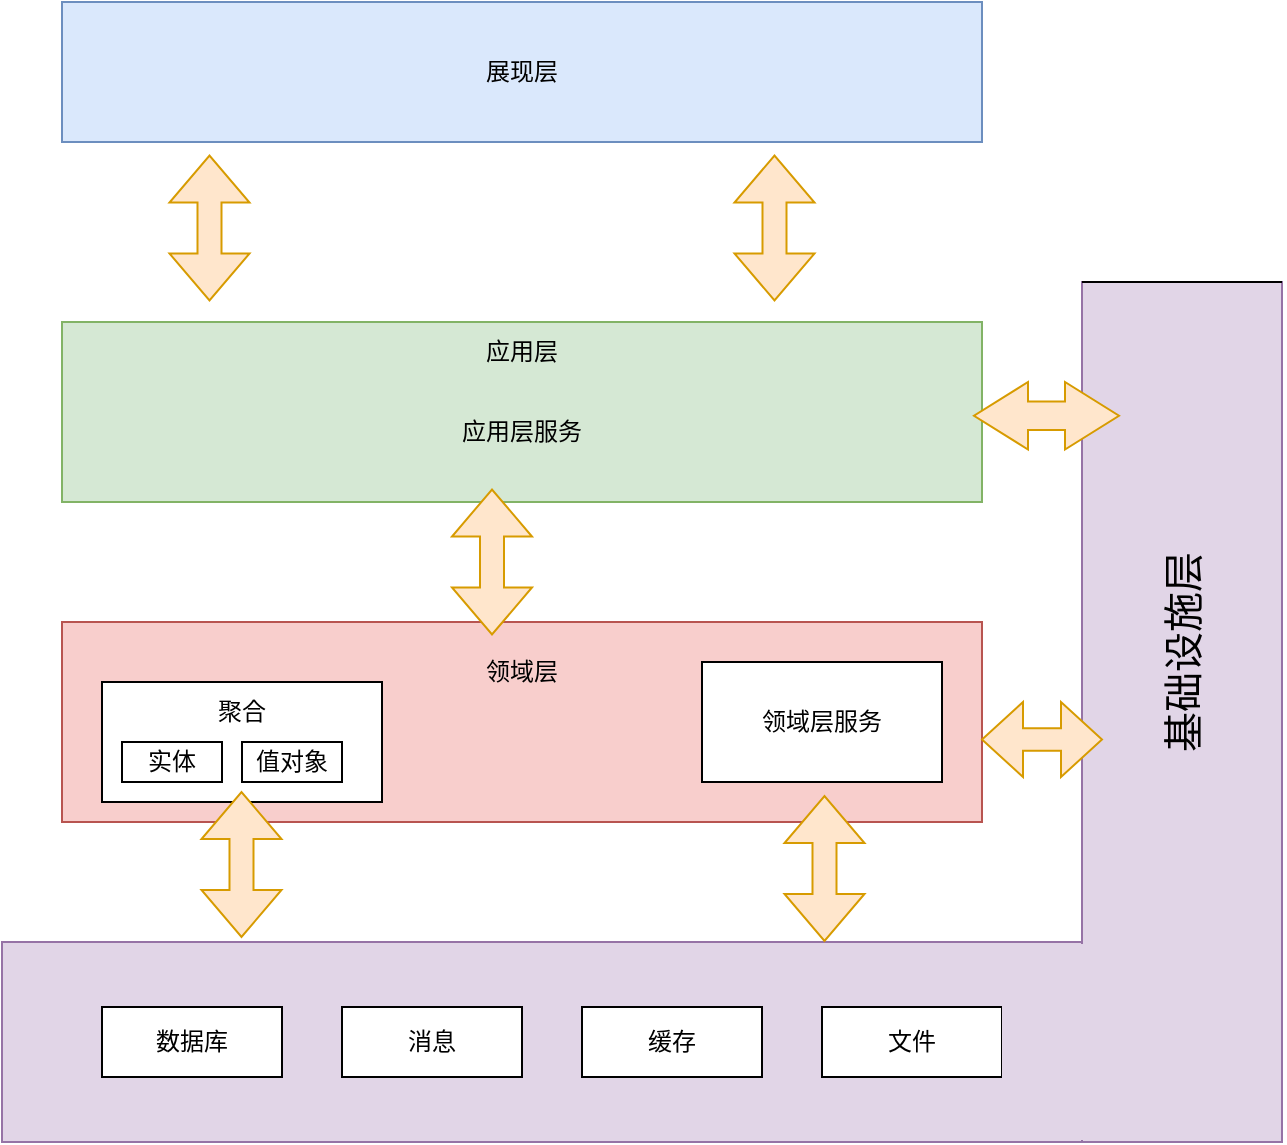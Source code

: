 <mxfile version="21.5.2" type="github">
  <diagram name="第 1 页" id="45qfrBvrJsaGVCni0OFB">
    <mxGraphModel dx="786" dy="597" grid="1" gridSize="10" guides="1" tooltips="1" connect="1" arrows="1" fold="1" page="1" pageScale="1" pageWidth="827" pageHeight="1169" math="0" shadow="0">
      <root>
        <mxCell id="0" />
        <mxCell id="1" parent="0" />
        <mxCell id="-rmpIwSdyVrjzsUK7rlI-62" value="" style="rounded=0;whiteSpace=wrap;html=1;fillColor=#e1d5e7;strokeColor=#9673a6;" vertex="1" parent="1">
          <mxGeometry x="100" y="510" width="540" height="100" as="geometry" />
        </mxCell>
        <mxCell id="-rmpIwSdyVrjzsUK7rlI-3" value="" style="rounded=0;whiteSpace=wrap;html=1;fillColor=#f8cecc;strokeColor=#b85450;" vertex="1" parent="1">
          <mxGeometry x="130" y="350" width="460" height="100" as="geometry" />
        </mxCell>
        <mxCell id="-rmpIwSdyVrjzsUK7rlI-4" value="领域层" style="text;html=1;strokeColor=none;fillColor=none;align=center;verticalAlign=middle;whiteSpace=wrap;rounded=0;" vertex="1" parent="1">
          <mxGeometry x="330" y="360" width="60" height="30" as="geometry" />
        </mxCell>
        <mxCell id="-rmpIwSdyVrjzsUK7rlI-27" value="" style="rounded=0;whiteSpace=wrap;html=1;" vertex="1" parent="1">
          <mxGeometry x="150" y="380" width="140" height="60" as="geometry" />
        </mxCell>
        <mxCell id="-rmpIwSdyVrjzsUK7rlI-28" value="领域层服务" style="rounded=0;whiteSpace=wrap;html=1;" vertex="1" parent="1">
          <mxGeometry x="450" y="370" width="120" height="60" as="geometry" />
        </mxCell>
        <mxCell id="-rmpIwSdyVrjzsUK7rlI-30" value="聚合" style="text;html=1;strokeColor=none;fillColor=none;align=center;verticalAlign=middle;whiteSpace=wrap;rounded=0;" vertex="1" parent="1">
          <mxGeometry x="190" y="380" width="60" height="30" as="geometry" />
        </mxCell>
        <mxCell id="-rmpIwSdyVrjzsUK7rlI-31" value="实体" style="rounded=0;whiteSpace=wrap;html=1;" vertex="1" parent="1">
          <mxGeometry x="160" y="410" width="50" height="20" as="geometry" />
        </mxCell>
        <mxCell id="-rmpIwSdyVrjzsUK7rlI-33" value="值对象" style="rounded=0;whiteSpace=wrap;html=1;" vertex="1" parent="1">
          <mxGeometry x="220" y="410" width="50" height="20" as="geometry" />
        </mxCell>
        <mxCell id="-rmpIwSdyVrjzsUK7rlI-38" value="" style="html=1;shadow=0;dashed=0;align=center;verticalAlign=middle;shape=mxgraph.arrows2.twoWayArrow;dy=0.7;dx=23.5;rotation=90;fillColor=#ffe6cc;strokeColor=#d79b00;" vertex="1" parent="1">
          <mxGeometry x="183.5" y="451.25" width="72.5" height="40" as="geometry" />
        </mxCell>
        <mxCell id="-rmpIwSdyVrjzsUK7rlI-46" value="" style="rounded=0;whiteSpace=wrap;html=1;strokeColor=#9673a6;fillColor=#e1d5e7;" vertex="1" parent="1">
          <mxGeometry x="640" y="180" width="100" height="430" as="geometry" />
        </mxCell>
        <mxCell id="-rmpIwSdyVrjzsUK7rlI-1" value="展现层" style="rounded=0;whiteSpace=wrap;html=1;fillColor=#dae8fc;strokeColor=#6c8ebf;" vertex="1" parent="1">
          <mxGeometry x="130" y="40" width="460" height="70" as="geometry" />
        </mxCell>
        <mxCell id="-rmpIwSdyVrjzsUK7rlI-21" value="数据库" style="rounded=0;whiteSpace=wrap;html=1;" vertex="1" parent="1">
          <mxGeometry x="150" y="542.5" width="90" height="35" as="geometry" />
        </mxCell>
        <mxCell id="-rmpIwSdyVrjzsUK7rlI-22" value="消息" style="rounded=0;whiteSpace=wrap;html=1;" vertex="1" parent="1">
          <mxGeometry x="270" y="542.5" width="90" height="35" as="geometry" />
        </mxCell>
        <mxCell id="-rmpIwSdyVrjzsUK7rlI-23" value="缓存" style="rounded=0;whiteSpace=wrap;html=1;" vertex="1" parent="1">
          <mxGeometry x="390" y="542.5" width="90" height="35" as="geometry" />
        </mxCell>
        <mxCell id="-rmpIwSdyVrjzsUK7rlI-24" value="文件" style="rounded=0;whiteSpace=wrap;html=1;" vertex="1" parent="1">
          <mxGeometry x="510" y="542.5" width="90" height="35" as="geometry" />
        </mxCell>
        <mxCell id="-rmpIwSdyVrjzsUK7rlI-25" value="&lt;font style=&quot;font-size: 20px;&quot;&gt;基础设施层&lt;/font&gt;" style="text;html=1;align=center;verticalAlign=middle;whiteSpace=wrap;rounded=0;rotation=-90;" vertex="1" parent="1">
          <mxGeometry x="560" y="340" width="260" height="50" as="geometry" />
        </mxCell>
        <mxCell id="-rmpIwSdyVrjzsUK7rlI-26" value="......" style="text;html=1;strokeColor=none;fillColor=none;align=center;verticalAlign=middle;whiteSpace=wrap;rounded=0;" vertex="1" parent="1">
          <mxGeometry x="600" y="535" width="60" height="30" as="geometry" />
        </mxCell>
        <mxCell id="-rmpIwSdyVrjzsUK7rlI-2" value="" style="rounded=0;whiteSpace=wrap;html=1;fillColor=#d5e8d4;strokeColor=#82b366;" vertex="1" parent="1">
          <mxGeometry x="130" y="200" width="460" height="90" as="geometry" />
        </mxCell>
        <mxCell id="-rmpIwSdyVrjzsUK7rlI-5" value="应用层" style="text;html=1;strokeColor=none;fillColor=none;align=center;verticalAlign=middle;whiteSpace=wrap;rounded=0;" vertex="1" parent="1">
          <mxGeometry x="330" y="200" width="60" height="30" as="geometry" />
        </mxCell>
        <mxCell id="-rmpIwSdyVrjzsUK7rlI-29" value="应用层服务" style="text;html=1;strokeColor=none;fillColor=none;align=center;verticalAlign=middle;whiteSpace=wrap;rounded=0;" vertex="1" parent="1">
          <mxGeometry x="305" y="240" width="110" height="30" as="geometry" />
        </mxCell>
        <mxCell id="-rmpIwSdyVrjzsUK7rlI-39" value="" style="html=1;shadow=0;dashed=0;align=center;verticalAlign=middle;shape=mxgraph.arrows2.twoWayArrow;dy=0.58;dx=27;rotation=0;fillColor=#ffe6cc;strokeColor=#d79b00;" vertex="1" parent="1">
          <mxGeometry x="586" y="230" width="72.5" height="33.75" as="geometry" />
        </mxCell>
        <mxCell id="-rmpIwSdyVrjzsUK7rlI-40" value="" style="html=1;shadow=0;dashed=0;align=center;verticalAlign=middle;shape=mxgraph.arrows2.twoWayArrow;dy=0.7;dx=20.5;rotation=0;fillColor=#ffe6cc;strokeColor=#d79b00;" vertex="1" parent="1">
          <mxGeometry x="590" y="390" width="60" height="37.5" as="geometry" />
        </mxCell>
        <mxCell id="-rmpIwSdyVrjzsUK7rlI-52" value="" style="endArrow=none;html=1;rounded=0;entryX=1;entryY=0;entryDx=0;entryDy=0;" edge="1" parent="1" target="-rmpIwSdyVrjzsUK7rlI-46">
          <mxGeometry width="50" height="50" relative="1" as="geometry">
            <mxPoint x="640" y="180" as="sourcePoint" />
            <mxPoint x="690" y="130" as="targetPoint" />
          </mxGeometry>
        </mxCell>
        <mxCell id="-rmpIwSdyVrjzsUK7rlI-56" value="" style="html=1;shadow=0;dashed=0;align=center;verticalAlign=middle;shape=mxgraph.arrows2.twoWayArrow;dy=0.7;dx=23.5;rotation=90;fillColor=#ffe6cc;strokeColor=#d79b00;" vertex="1" parent="1">
          <mxGeometry x="308.75" y="300" width="72.5" height="40" as="geometry" />
        </mxCell>
        <mxCell id="-rmpIwSdyVrjzsUK7rlI-57" value="" style="html=1;shadow=0;dashed=0;align=center;verticalAlign=middle;shape=mxgraph.arrows2.twoWayArrow;dy=0.7;dx=23.5;rotation=90;fillColor=#ffe6cc;strokeColor=#d79b00;" vertex="1" parent="1">
          <mxGeometry x="167.5" y="133" width="72.5" height="40" as="geometry" />
        </mxCell>
        <mxCell id="-rmpIwSdyVrjzsUK7rlI-58" value="" style="html=1;shadow=0;dashed=0;align=center;verticalAlign=middle;shape=mxgraph.arrows2.twoWayArrow;dy=0.7;dx=23.5;rotation=90;fillColor=#ffe6cc;strokeColor=#d79b00;" vertex="1" parent="1">
          <mxGeometry x="450" y="133" width="72.5" height="40" as="geometry" />
        </mxCell>
        <mxCell id="-rmpIwSdyVrjzsUK7rlI-59" value="" style="html=1;shadow=0;dashed=0;align=center;verticalAlign=middle;shape=mxgraph.arrows2.twoWayArrow;dy=0.7;dx=23.5;rotation=90;fillColor=#ffe6cc;strokeColor=#d79b00;" vertex="1" parent="1">
          <mxGeometry x="475" y="453.25" width="72.5" height="40" as="geometry" />
        </mxCell>
        <mxCell id="-rmpIwSdyVrjzsUK7rlI-63" value="" style="rounded=0;whiteSpace=wrap;html=1;fillColor=#e1d5e7;strokeColor=none;" vertex="1" parent="1">
          <mxGeometry x="600" y="511" width="120" height="98" as="geometry" />
        </mxCell>
      </root>
    </mxGraphModel>
  </diagram>
</mxfile>
